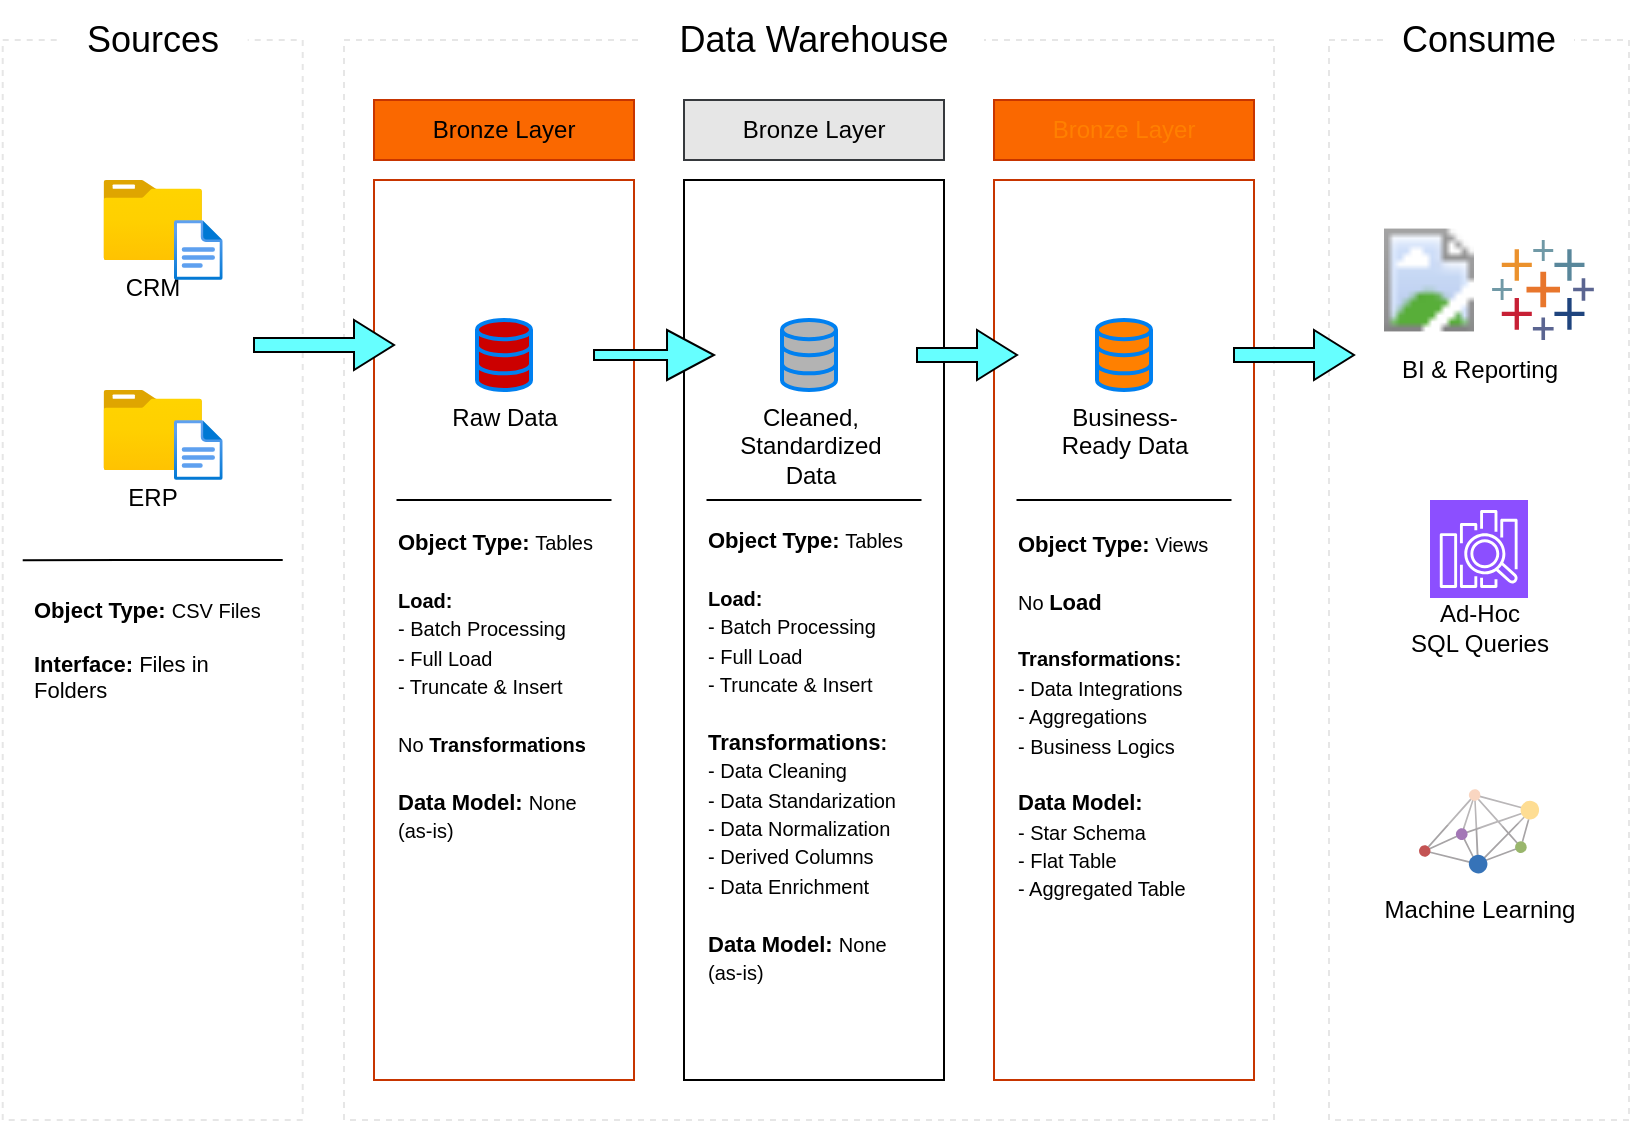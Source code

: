 <mxfile version="27.0.5">
  <diagram name="Page-1" id="ei_3yb5bEw51BRnNa_Ay">
    <mxGraphModel dx="846" dy="610" grid="1" gridSize="10" guides="1" tooltips="1" connect="1" arrows="1" fold="1" page="1" pageScale="1" pageWidth="850" pageHeight="1100" math="0" shadow="0">
      <root>
        <mxCell id="0" />
        <mxCell id="1" parent="0" />
        <mxCell id="Wq5ttzvBXatKam3TWMUd-1" value="" style="rounded=0;whiteSpace=wrap;html=1;strokeColor=#E6E6E6;dashed=1;" vertex="1" parent="1">
          <mxGeometry x="24.35" y="120" width="150" height="540" as="geometry" />
        </mxCell>
        <mxCell id="Wq5ttzvBXatKam3TWMUd-3" value="Sources" style="rounded=0;whiteSpace=wrap;html=1;fontSize=18;labelBackgroundColor=none;textShadow=0;strokeColor=none;" vertex="1" parent="1">
          <mxGeometry x="51.85" y="100" width="95" height="40" as="geometry" />
        </mxCell>
        <mxCell id="Wq5ttzvBXatKam3TWMUd-5" value="" style="rounded=0;whiteSpace=wrap;html=1;strokeColor=#E6E6E6;dashed=1;" vertex="1" parent="1">
          <mxGeometry x="195" y="120" width="465" height="540" as="geometry" />
        </mxCell>
        <mxCell id="Wq5ttzvBXatKam3TWMUd-6" value="" style="rounded=0;whiteSpace=wrap;html=1;strokeColor=#E6E6E6;dashed=1;" vertex="1" parent="1">
          <mxGeometry x="687.5" y="120" width="150" height="540" as="geometry" />
        </mxCell>
        <mxCell id="Wq5ttzvBXatKam3TWMUd-7" value="Data Warehouse" style="rounded=0;whiteSpace=wrap;html=1;fontSize=18;labelBackgroundColor=none;textShadow=0;strokeColor=none;" vertex="1" parent="1">
          <mxGeometry x="345" y="100" width="170" height="40" as="geometry" />
        </mxCell>
        <mxCell id="Wq5ttzvBXatKam3TWMUd-8" value="Consume" style="rounded=0;whiteSpace=wrap;html=1;fontSize=18;labelBackgroundColor=none;textShadow=0;strokeColor=none;" vertex="1" parent="1">
          <mxGeometry x="715" y="100" width="95" height="40" as="geometry" />
        </mxCell>
        <mxCell id="Wq5ttzvBXatKam3TWMUd-9" value="Bronze Layer" style="rounded=0;whiteSpace=wrap;html=1;fillColor=light-dark(#FA6800,#990000);strokeColor=#C73500;fontColor=#000000;" vertex="1" parent="1">
          <mxGeometry x="210" y="150" width="130" height="30" as="geometry" />
        </mxCell>
        <mxCell id="Wq5ttzvBXatKam3TWMUd-10" value="Bronze Layer" style="rounded=0;whiteSpace=wrap;html=1;fillColor=#E6E6E6;strokeColor=#36393d;movable=1;resizable=1;rotatable=1;deletable=1;editable=1;locked=0;connectable=1;fontColor=#000000;" vertex="1" parent="1">
          <mxGeometry x="365" y="150" width="130" height="30" as="geometry" />
        </mxCell>
        <mxCell id="Wq5ttzvBXatKam3TWMUd-11" value="Bronze Layer" style="rounded=0;whiteSpace=wrap;html=1;fillColor=light-dark(#FA6800,#FF8000);strokeColor=#C73500;fontColor=light-dark(#FF8000, #000000);movable=1;resizable=1;rotatable=1;deletable=1;editable=1;locked=0;connectable=1;" vertex="1" parent="1">
          <mxGeometry x="520" y="150" width="130" height="30" as="geometry" />
        </mxCell>
        <mxCell id="Wq5ttzvBXatKam3TWMUd-15" value="" style="rounded=0;whiteSpace=wrap;html=1;fillColor=default;strokeColor=#C73500;fontColor=light-dark(#000000,#000000);labelBackgroundColor=none;" vertex="1" parent="1">
          <mxGeometry x="210" y="190" width="130" height="450" as="geometry" />
        </mxCell>
        <mxCell id="Wq5ttzvBXatKam3TWMUd-16" value="" style="rounded=0;html=1;fillColor=none;strokeColor=default;movable=1;resizable=1;rotatable=1;deletable=1;editable=1;locked=0;connectable=1;whiteSpace=wrap;labelBackgroundColor=#FFFFFF;" vertex="1" parent="1">
          <mxGeometry x="365" y="190" width="130" height="450" as="geometry" />
        </mxCell>
        <mxCell id="Wq5ttzvBXatKam3TWMUd-19" value="" style="rounded=0;whiteSpace=wrap;html=1;fillColor=none;strokeColor=light-dark(#C73500,#C77400);fontColor=light-dark(#FF8000, #000000);movable=1;resizable=1;rotatable=1;deletable=1;editable=1;locked=0;connectable=1;" vertex="1" parent="1">
          <mxGeometry x="520" y="190" width="130" height="450" as="geometry" />
        </mxCell>
        <mxCell id="Wq5ttzvBXatKam3TWMUd-20" value="CRM" style="image;aspect=fixed;html=1;points=[];align=center;fontSize=12;image=img/lib/azure2/general/Folder_Blank.svg;" vertex="1" parent="1">
          <mxGeometry x="74.71" y="190" width="49.29" height="40" as="geometry" />
        </mxCell>
        <mxCell id="Wq5ttzvBXatKam3TWMUd-22" value="ERP" style="image;aspect=fixed;html=1;points=[];align=center;fontSize=12;image=img/lib/azure2/general/Folder_Blank.svg;" vertex="1" parent="1">
          <mxGeometry x="74.71" y="295" width="49.29" height="40" as="geometry" />
        </mxCell>
        <mxCell id="Wq5ttzvBXatKam3TWMUd-23" value="" style="image;aspect=fixed;html=1;points=[];align=center;fontSize=12;image=img/lib/azure2/general/File.svg;" vertex="1" parent="1">
          <mxGeometry x="110" y="210" width="24.35" height="30" as="geometry" />
        </mxCell>
        <mxCell id="Wq5ttzvBXatKam3TWMUd-24" value="" style="image;aspect=fixed;html=1;points=[];align=center;fontSize=12;image=img/lib/azure2/general/File.svg;" vertex="1" parent="1">
          <mxGeometry x="110" y="310" width="24.35" height="30" as="geometry" />
        </mxCell>
        <mxCell id="Wq5ttzvBXatKam3TWMUd-28" value="" style="endArrow=none;html=1;rounded=0;exitX=0.2;exitY=0.667;exitDx=0;exitDy=0;exitPerimeter=0;" edge="1" parent="1">
          <mxGeometry width="50" height="50" relative="1" as="geometry">
            <mxPoint x="34.36" y="380.13" as="sourcePoint" />
            <mxPoint x="124.36" y="380" as="targetPoint" />
            <Array as="points">
              <mxPoint x="84.36" y="380" />
              <mxPoint x="124.36" y="380" />
              <mxPoint x="164.36" y="380" />
            </Array>
          </mxGeometry>
        </mxCell>
        <mxCell id="Wq5ttzvBXatKam3TWMUd-29" value="&lt;div&gt;&lt;span style=&quot;background-color: transparent; color: light-dark(rgb(0, 0, 0), rgb(255, 255, 255));&quot;&gt;&lt;font style=&quot;font-size: 11px;&quot;&gt;&lt;b style=&quot;&quot;&gt;Object Type:&lt;/b&gt; &lt;/font&gt;&lt;font style=&quot;font-size: 10px;&quot;&gt;CSV Files&lt;/font&gt;&lt;/span&gt;&lt;/div&gt;&lt;div&gt;&lt;span style=&quot;background-color: transparent; color: light-dark(rgb(0, 0, 0), rgb(255, 255, 255));&quot;&gt;&lt;font style=&quot;font-size: 11px;&quot;&gt;&lt;br&gt;&lt;/font&gt;&lt;/span&gt;&lt;/div&gt;&lt;div&gt;&lt;span style=&quot;background-color: transparent; color: light-dark(rgb(0, 0, 0), rgb(255, 255, 255));&quot;&gt;&lt;font style=&quot;font-size: 11px;&quot;&gt;&lt;b style=&quot;&quot;&gt;Interface: &lt;/b&gt;Files in Folders&lt;/font&gt;&lt;/span&gt;&lt;/div&gt;" style="text;html=1;align=left;verticalAlign=middle;whiteSpace=wrap;rounded=0;fontSize=8;" vertex="1" parent="1">
          <mxGeometry x="38.1" y="390" width="122.5" height="70" as="geometry" />
        </mxCell>
        <mxCell id="Wq5ttzvBXatKam3TWMUd-30" value="&lt;span&gt;&lt;font style=&quot;color: light-dark(rgb(0, 0, 0), rgb(255, 255, 255));&quot;&gt;Raw Data&lt;/font&gt;&lt;/span&gt;" style="html=1;verticalLabelPosition=bottom;align=center;labelBackgroundColor=none;verticalAlign=top;strokeWidth=2;strokeColor=light-dark(#0080F0,#FF3333);shadow=0;dashed=0;shape=mxgraph.ios7.icons.data;fillColor=#CC0000;" vertex="1" parent="1">
          <mxGeometry x="261.5" y="260" width="27" height="35" as="geometry" />
        </mxCell>
        <mxCell id="Wq5ttzvBXatKam3TWMUd-33" value="Cleaned,&lt;div&gt;Standardized&lt;/div&gt;&lt;div&gt;Data&lt;/div&gt;" style="html=1;verticalLabelPosition=bottom;align=center;labelBackgroundColor=none;verticalAlign=top;strokeWidth=2;strokeColor=light-dark(#0080F0,#E1D5E7);shadow=0;dashed=0;shape=mxgraph.ios7.icons.data;fillColor=#B3B3B3;" vertex="1" parent="1">
          <mxGeometry x="414" y="260" width="27" height="35" as="geometry" />
        </mxCell>
        <mxCell id="Wq5ttzvBXatKam3TWMUd-34" value="&lt;span&gt;&lt;font style=&quot;color: light-dark(rgb(0, 0, 0), rgb(255, 255, 255));&quot;&gt;Business-&lt;/font&gt;&lt;/span&gt;&lt;div&gt;&lt;span&gt;&lt;font style=&quot;color: light-dark(rgb(0, 0, 0), rgb(255, 255, 255));&quot;&gt;Ready Data&lt;/font&gt;&lt;/span&gt;&lt;/div&gt;" style="html=1;verticalLabelPosition=bottom;align=center;labelBackgroundColor=none;verticalAlign=top;strokeWidth=2;strokeColor=light-dark(#0080F0,#FFB366);shadow=0;dashed=0;shape=mxgraph.ios7.icons.data;fillColor=#FF8000;" vertex="1" parent="1">
          <mxGeometry x="571.5" y="260" width="27" height="35" as="geometry" />
        </mxCell>
        <mxCell id="Wq5ttzvBXatKam3TWMUd-38" value="" style="html=1;shadow=0;dashed=0;align=center;verticalAlign=middle;shape=mxgraph.arrows2.arrow;dy=0.8;dx=23.49;notch=0;fillColor=#66FFFF;" vertex="1" parent="1">
          <mxGeometry x="320" y="265" width="60" height="25" as="geometry" />
        </mxCell>
        <mxCell id="Wq5ttzvBXatKam3TWMUd-40" value="" style="html=1;shadow=0;dashed=0;align=center;verticalAlign=middle;shape=mxgraph.arrows2.arrow;dy=0.72;dx=20;notch=0;fillColor=#66FFFF;" vertex="1" parent="1">
          <mxGeometry x="481.5" y="265" width="50" height="25" as="geometry" />
        </mxCell>
        <mxCell id="Wq5ttzvBXatKam3TWMUd-41" value="" style="html=1;shadow=0;dashed=0;align=center;verticalAlign=middle;shape=mxgraph.arrows2.arrow;dy=0.72;dx=20;notch=0;fillColor=#66FFFF;" vertex="1" parent="1">
          <mxGeometry x="150" y="260" width="70" height="25" as="geometry" />
        </mxCell>
        <mxCell id="Wq5ttzvBXatKam3TWMUd-42" value="" style="html=1;shadow=0;dashed=0;align=center;verticalAlign=middle;shape=mxgraph.arrows2.arrow;dy=0.72;dx=20;notch=0;fillColor=#66FFFF;" vertex="1" parent="1">
          <mxGeometry x="640" y="265" width="60" height="25" as="geometry" />
        </mxCell>
        <mxCell id="Wq5ttzvBXatKam3TWMUd-43" value="" style="endArrow=none;html=1;rounded=0;" edge="1" parent="1">
          <mxGeometry width="50" height="50" relative="1" as="geometry">
            <mxPoint x="328.75" y="350" as="sourcePoint" />
            <mxPoint x="258.75" y="350" as="targetPoint" />
            <Array as="points">
              <mxPoint x="268.76" y="350" />
              <mxPoint x="221.25" y="350" />
            </Array>
          </mxGeometry>
        </mxCell>
        <mxCell id="Wq5ttzvBXatKam3TWMUd-46" value="&lt;div&gt;&lt;span style=&quot;background-color: transparent; color: light-dark(rgb(0, 0, 0), rgb(255, 255, 255));&quot;&gt;&lt;font style=&quot;&quot;&gt;&lt;b style=&quot;&quot;&gt;&lt;font style=&quot;font-size: 11px;&quot;&gt;Object Type:&lt;/font&gt;&lt;/b&gt;&lt;span style=&quot;font-size: 10px;&quot;&gt;&amp;nbsp;Tables&lt;/span&gt;&lt;/font&gt;&lt;/span&gt;&lt;/div&gt;&lt;div&gt;&lt;span style=&quot;background-color: transparent; color: light-dark(rgb(0, 0, 0), rgb(255, 255, 255));&quot;&gt;&lt;font style=&quot;font-size: 10px;&quot;&gt;&lt;br&gt;&lt;/font&gt;&lt;/span&gt;&lt;/div&gt;&lt;div&gt;&lt;span style=&quot;background-color: transparent; color: light-dark(rgb(0, 0, 0), rgb(255, 255, 255));&quot;&gt;&lt;font style=&quot;font-size: 10px;&quot;&gt;&lt;b&gt;Load:&amp;nbsp;&lt;/b&gt;&lt;/font&gt;&lt;/span&gt;&lt;/div&gt;&lt;font style=&quot;font-size: 10px;&quot;&gt;&lt;span style=&quot;background-color: transparent; color: light-dark(rgb(0, 0, 0), rgb(255, 255, 255));&quot;&gt;- Batch Processing&lt;/span&gt;&lt;br&gt;&lt;span style=&quot;background-color: transparent; color: light-dark(rgb(0, 0, 0), rgb(255, 255, 255));&quot;&gt;- Full Load&lt;/span&gt;&lt;br&gt;&lt;/font&gt;&lt;div&gt;&lt;span style=&quot;background-color: transparent; color: light-dark(rgb(0, 0, 0), rgb(255, 255, 255));&quot;&gt;&lt;font style=&quot;font-size: 10px;&quot;&gt;- Truncate &amp;amp; Insert&lt;/font&gt;&lt;/span&gt;&lt;/div&gt;&lt;div&gt;&lt;b style=&quot;background-color: transparent; color: light-dark(rgb(0, 0, 0), rgb(255, 255, 255));&quot;&gt;&lt;font style=&quot;font-size: 10px;&quot;&gt;&lt;br&gt;&lt;/font&gt;&lt;/b&gt;&lt;/div&gt;&lt;div&gt;&lt;span style=&quot;background-color: transparent; color: light-dark(rgb(0, 0, 0), rgb(255, 255, 255));&quot;&gt;&lt;font style=&quot;font-size: 10px;&quot;&gt;No &lt;b&gt;Transformations&lt;/b&gt;&lt;/font&gt;&lt;/span&gt;&lt;/div&gt;&lt;div&gt;&lt;br&gt;&lt;/div&gt;&lt;div&gt;&lt;font style=&quot;font-size: 11px;&quot;&gt;&lt;b style=&quot;&quot;&gt;Data Model:&lt;/b&gt; &lt;/font&gt;&lt;font style=&quot;font-size: 10px;&quot;&gt;None (as-is)&lt;/font&gt;&lt;/div&gt;&lt;div&gt;&lt;b style=&quot;background-color: transparent; color: light-dark(rgb(0, 0, 0), rgb(255, 255, 255));&quot;&gt;&lt;font style=&quot;font-size: 8px;&quot;&gt;&lt;br&gt;&lt;/font&gt;&lt;/b&gt;&lt;/div&gt;" style="text;html=1;align=left;verticalAlign=middle;whiteSpace=wrap;rounded=0;" vertex="1" parent="1">
          <mxGeometry x="220" y="360" width="110" height="180" as="geometry" />
        </mxCell>
        <mxCell id="Wq5ttzvBXatKam3TWMUd-50" value="" style="endArrow=none;html=1;rounded=0;" edge="1" parent="1">
          <mxGeometry width="50" height="50" relative="1" as="geometry">
            <mxPoint x="483.75" y="350" as="sourcePoint" />
            <mxPoint x="413.75" y="350" as="targetPoint" />
            <Array as="points">
              <mxPoint x="423.76" y="350" />
              <mxPoint x="376.25" y="350" />
            </Array>
          </mxGeometry>
        </mxCell>
        <mxCell id="Wq5ttzvBXatKam3TWMUd-51" value="" style="endArrow=none;html=1;rounded=0;" edge="1" parent="1">
          <mxGeometry width="50" height="50" relative="1" as="geometry">
            <mxPoint x="638.75" y="350" as="sourcePoint" />
            <mxPoint x="568.75" y="350" as="targetPoint" />
            <Array as="points">
              <mxPoint x="578.76" y="350" />
              <mxPoint x="531.25" y="350" />
            </Array>
          </mxGeometry>
        </mxCell>
        <mxCell id="Wq5ttzvBXatKam3TWMUd-52" value="&lt;div&gt;&lt;span style=&quot;background-color: transparent; color: light-dark(rgb(0, 0, 0), rgb(255, 255, 255));&quot;&gt;&lt;font style=&quot;&quot;&gt;&lt;b style=&quot;&quot;&gt;&lt;font style=&quot;font-size: 11px;&quot;&gt;Object Type:&lt;/font&gt;&lt;/b&gt;&lt;span style=&quot;font-size: 10px;&quot;&gt;&amp;nbsp;Tables&lt;/span&gt;&lt;/font&gt;&lt;/span&gt;&lt;/div&gt;&lt;div&gt;&lt;span style=&quot;background-color: transparent; color: light-dark(rgb(0, 0, 0), rgb(255, 255, 255));&quot;&gt;&lt;font style=&quot;font-size: 10px;&quot;&gt;&lt;br&gt;&lt;/font&gt;&lt;/span&gt;&lt;/div&gt;&lt;div&gt;&lt;span style=&quot;background-color: transparent; color: light-dark(rgb(0, 0, 0), rgb(255, 255, 255));&quot;&gt;&lt;font style=&quot;font-size: 10px;&quot;&gt;&lt;b&gt;Load:&amp;nbsp;&lt;/b&gt;&lt;/font&gt;&lt;/span&gt;&lt;/div&gt;&lt;font style=&quot;font-size: 10px;&quot;&gt;&lt;span style=&quot;background-color: transparent; color: light-dark(rgb(0, 0, 0), rgb(255, 255, 255));&quot;&gt;- Batch Processing&lt;/span&gt;&lt;br&gt;&lt;span style=&quot;background-color: transparent; color: light-dark(rgb(0, 0, 0), rgb(255, 255, 255));&quot;&gt;- Full Load&lt;/span&gt;&lt;br&gt;&lt;span style=&quot;background-color: transparent; color: light-dark(rgb(0, 0, 0), rgb(255, 255, 255));&quot;&gt;- Truncate &amp;amp; Insert&lt;/span&gt;&lt;br&gt;&lt;/font&gt;&lt;div&gt;&lt;b style=&quot;font-size: 10px; background-color: transparent; color: light-dark(rgb(0, 0, 0), rgb(255, 255, 255));&quot;&gt;&lt;br&gt;&lt;/b&gt;&lt;/div&gt;&lt;div&gt;&lt;b style=&quot;background-color: transparent; color: light-dark(rgb(0, 0, 0), rgb(255, 255, 255));&quot;&gt;&lt;font style=&quot;font-size: 11px;&quot;&gt;Transformations&lt;/font&gt;&lt;/b&gt;&lt;b style=&quot;font-size: 10px; background-color: transparent; color: light-dark(rgb(0, 0, 0), rgb(255, 255, 255));&quot;&gt;:&lt;/b&gt;&lt;/div&gt;&lt;div&gt;&lt;span style=&quot;font-size: 10px; background-color: transparent; color: light-dark(rgb(0, 0, 0), rgb(255, 255, 255));&quot;&gt;- Data Cleaning&lt;/span&gt;&lt;/div&gt;&lt;div&gt;&lt;span style=&quot;font-size: 10px; background-color: transparent; color: light-dark(rgb(0, 0, 0), rgb(255, 255, 255));&quot;&gt;- Data Standarization&lt;/span&gt;&lt;/div&gt;&lt;div&gt;&lt;span style=&quot;font-size: 10px; background-color: transparent; color: light-dark(rgb(0, 0, 0), rgb(255, 255, 255));&quot;&gt;- Data Normalization&lt;/span&gt;&lt;/div&gt;&lt;div&gt;&lt;span style=&quot;font-size: 10px; background-color: transparent; color: light-dark(rgb(0, 0, 0), rgb(255, 255, 255));&quot;&gt;- Derived Columns&lt;/span&gt;&lt;/div&gt;&lt;div&gt;&lt;span style=&quot;font-size: 10px; background-color: transparent; color: light-dark(rgb(0, 0, 0), rgb(255, 255, 255));&quot;&gt;- Data Enrichment&lt;/span&gt;&lt;/div&gt;&lt;div&gt;&lt;br&gt;&lt;/div&gt;&lt;div&gt;&lt;font style=&quot;font-size: 11px;&quot;&gt;&lt;b style=&quot;&quot;&gt;Data Model:&lt;/b&gt; &lt;/font&gt;&lt;font style=&quot;font-size: 10px;&quot;&gt;None (as-is)&lt;/font&gt;&lt;/div&gt;&lt;div&gt;&lt;b style=&quot;background-color: transparent; color: light-dark(rgb(0, 0, 0), rgb(255, 255, 255));&quot;&gt;&lt;font style=&quot;font-size: 8px;&quot;&gt;&lt;br&gt;&lt;/font&gt;&lt;/b&gt;&lt;/div&gt;" style="text;html=1;align=left;verticalAlign=middle;whiteSpace=wrap;rounded=0;" vertex="1" parent="1">
          <mxGeometry x="375" y="360" width="110" height="250" as="geometry" />
        </mxCell>
        <mxCell id="Wq5ttzvBXatKam3TWMUd-53" value="&lt;div&gt;&lt;span style=&quot;background-color: transparent; color: light-dark(rgb(0, 0, 0), rgb(255, 255, 255));&quot;&gt;&lt;font style=&quot;&quot;&gt;&lt;b style=&quot;&quot;&gt;&lt;font style=&quot;font-size: 11px;&quot;&gt;Object Type:&lt;/font&gt;&lt;/b&gt;&lt;span style=&quot;font-size: 10px;&quot;&gt;&amp;nbsp;Views&lt;/span&gt;&lt;/font&gt;&lt;/span&gt;&lt;/div&gt;&lt;div&gt;&lt;span style=&quot;background-color: transparent; color: light-dark(rgb(0, 0, 0), rgb(255, 255, 255));&quot;&gt;&lt;font style=&quot;font-size: 10px;&quot;&gt;&lt;br&gt;&lt;/font&gt;&lt;/span&gt;&lt;/div&gt;&lt;div&gt;&lt;span style=&quot;background-color: transparent; color: light-dark(rgb(0, 0, 0), rgb(255, 255, 255));&quot;&gt;&lt;font style=&quot;&quot;&gt;&lt;span style=&quot;font-size: 10px;&quot;&gt;No &lt;/span&gt;&lt;b style=&quot;&quot;&gt;&lt;font style=&quot;font-size: 11px;&quot;&gt;Load&lt;/font&gt;&lt;/b&gt;&lt;/font&gt;&lt;/span&gt;&lt;/div&gt;&lt;div&gt;&lt;span style=&quot;background-color: transparent; color: light-dark(rgb(0, 0, 0), rgb(255, 255, 255));&quot;&gt;&lt;font style=&quot;&quot;&gt;&lt;b style=&quot;&quot;&gt;&lt;font style=&quot;font-size: 11px;&quot;&gt;&lt;br&gt;&lt;/font&gt;&lt;/b&gt;&lt;/font&gt;&lt;/span&gt;&lt;/div&gt;&lt;b style=&quot;background-color: transparent; color: light-dark(rgb(0, 0, 0), rgb(255, 255, 255)); font-size: 10px;&quot;&gt;Transformations:&lt;/b&gt;&lt;div&gt;&lt;span style=&quot;font-size: 10px;&quot;&gt;- Data Integrations&lt;/span&gt;&lt;/div&gt;&lt;div&gt;&lt;span style=&quot;font-size: 10px;&quot;&gt;- Aggregations&lt;/span&gt;&lt;/div&gt;&lt;div&gt;&lt;span style=&quot;font-size: 10px;&quot;&gt;- Business Logics&lt;br&gt;&lt;/span&gt;&lt;div&gt;&lt;br&gt;&lt;/div&gt;&lt;div&gt;&lt;font style=&quot;font-size: 11px;&quot;&gt;&lt;b style=&quot;&quot;&gt;Data Model:&lt;/b&gt;&amp;nbsp;&lt;/font&gt;&lt;/div&gt;&lt;div&gt;&lt;font style=&quot;font-size: 10px;&quot;&gt;- Star Schema&lt;/font&gt;&lt;/div&gt;&lt;div&gt;&lt;font style=&quot;font-size: 10px;&quot;&gt;- Flat Table&lt;/font&gt;&lt;/div&gt;&lt;div&gt;&lt;font style=&quot;font-size: 10px;&quot;&gt;- Aggregated Table&lt;/font&gt;&lt;/div&gt;&lt;div&gt;&lt;b style=&quot;background-color: transparent; color: light-dark(rgb(0, 0, 0), rgb(255, 255, 255));&quot;&gt;&lt;font style=&quot;font-size: 8px;&quot;&gt;&lt;br&gt;&lt;/font&gt;&lt;/b&gt;&lt;/div&gt;&lt;/div&gt;" style="text;html=1;align=left;verticalAlign=middle;whiteSpace=wrap;rounded=0;" vertex="1" parent="1">
          <mxGeometry x="530" y="360" width="110" height="210" as="geometry" />
        </mxCell>
        <mxCell id="Wq5ttzvBXatKam3TWMUd-54" value="" style="image;aspect=fixed;html=1;points=[];align=center;fontSize=12;image=img/lib/azure2/power_platform/PowerBI.svg;" vertex="1" parent="1">
          <mxGeometry x="715" y="210" width="45" height="60" as="geometry" />
        </mxCell>
        <mxCell id="Wq5ttzvBXatKam3TWMUd-55" value="" style="verticalLabelPosition=bottom;aspect=fixed;html=1;shape=mxgraph.salesforce.analytics;" vertex="1" parent="1">
          <mxGeometry x="768.98" y="220" width="51.02" height="50" as="geometry" />
        </mxCell>
        <mxCell id="Wq5ttzvBXatKam3TWMUd-56" value="" style="sketch=0;points=[[0,0,0],[0.25,0,0],[0.5,0,0],[0.75,0,0],[1,0,0],[0,1,0],[0.25,1,0],[0.5,1,0],[0.75,1,0],[1,1,0],[0,0.25,0],[0,0.5,0],[0,0.75,0],[1,0.25,0],[1,0.5,0],[1,0.75,0]];outlineConnect=0;fontColor=#232F3E;fillColor=#8C4FFF;strokeColor=#ffffff;dashed=0;verticalLabelPosition=bottom;verticalAlign=top;align=center;html=1;fontSize=12;fontStyle=0;aspect=fixed;shape=mxgraph.aws4.resourceIcon;resIcon=mxgraph.aws4.elasticsearch_service;" vertex="1" parent="1">
          <mxGeometry x="738" y="350" width="49" height="49" as="geometry" />
        </mxCell>
        <mxCell id="Wq5ttzvBXatKam3TWMUd-58" value="" style="dashed=0;outlineConnect=0;html=1;align=center;labelPosition=center;verticalLabelPosition=bottom;verticalAlign=top;shape=mxgraph.webicons.dzone;gradientColor=none;fillColor=default;" vertex="1" parent="1">
          <mxGeometry x="727.5" y="480" width="70" height="70" as="geometry" />
        </mxCell>
        <mxCell id="Wq5ttzvBXatKam3TWMUd-59" value="BI &amp;amp; Reporting" style="text;html=1;align=center;verticalAlign=middle;whiteSpace=wrap;rounded=0;" vertex="1" parent="1">
          <mxGeometry x="712.5" y="270" width="100" height="30" as="geometry" />
        </mxCell>
        <mxCell id="Wq5ttzvBXatKam3TWMUd-61" value="Ad-Hoc&lt;div&gt;SQL Queries&lt;/div&gt;" style="text;html=1;align=center;verticalAlign=middle;whiteSpace=wrap;rounded=0;" vertex="1" parent="1">
          <mxGeometry x="712.5" y="399" width="100" height="30" as="geometry" />
        </mxCell>
        <mxCell id="Wq5ttzvBXatKam3TWMUd-62" value="Machine Learning" style="text;html=1;align=center;verticalAlign=middle;whiteSpace=wrap;rounded=0;" vertex="1" parent="1">
          <mxGeometry x="712.5" y="540" width="100" height="30" as="geometry" />
        </mxCell>
      </root>
    </mxGraphModel>
  </diagram>
</mxfile>
